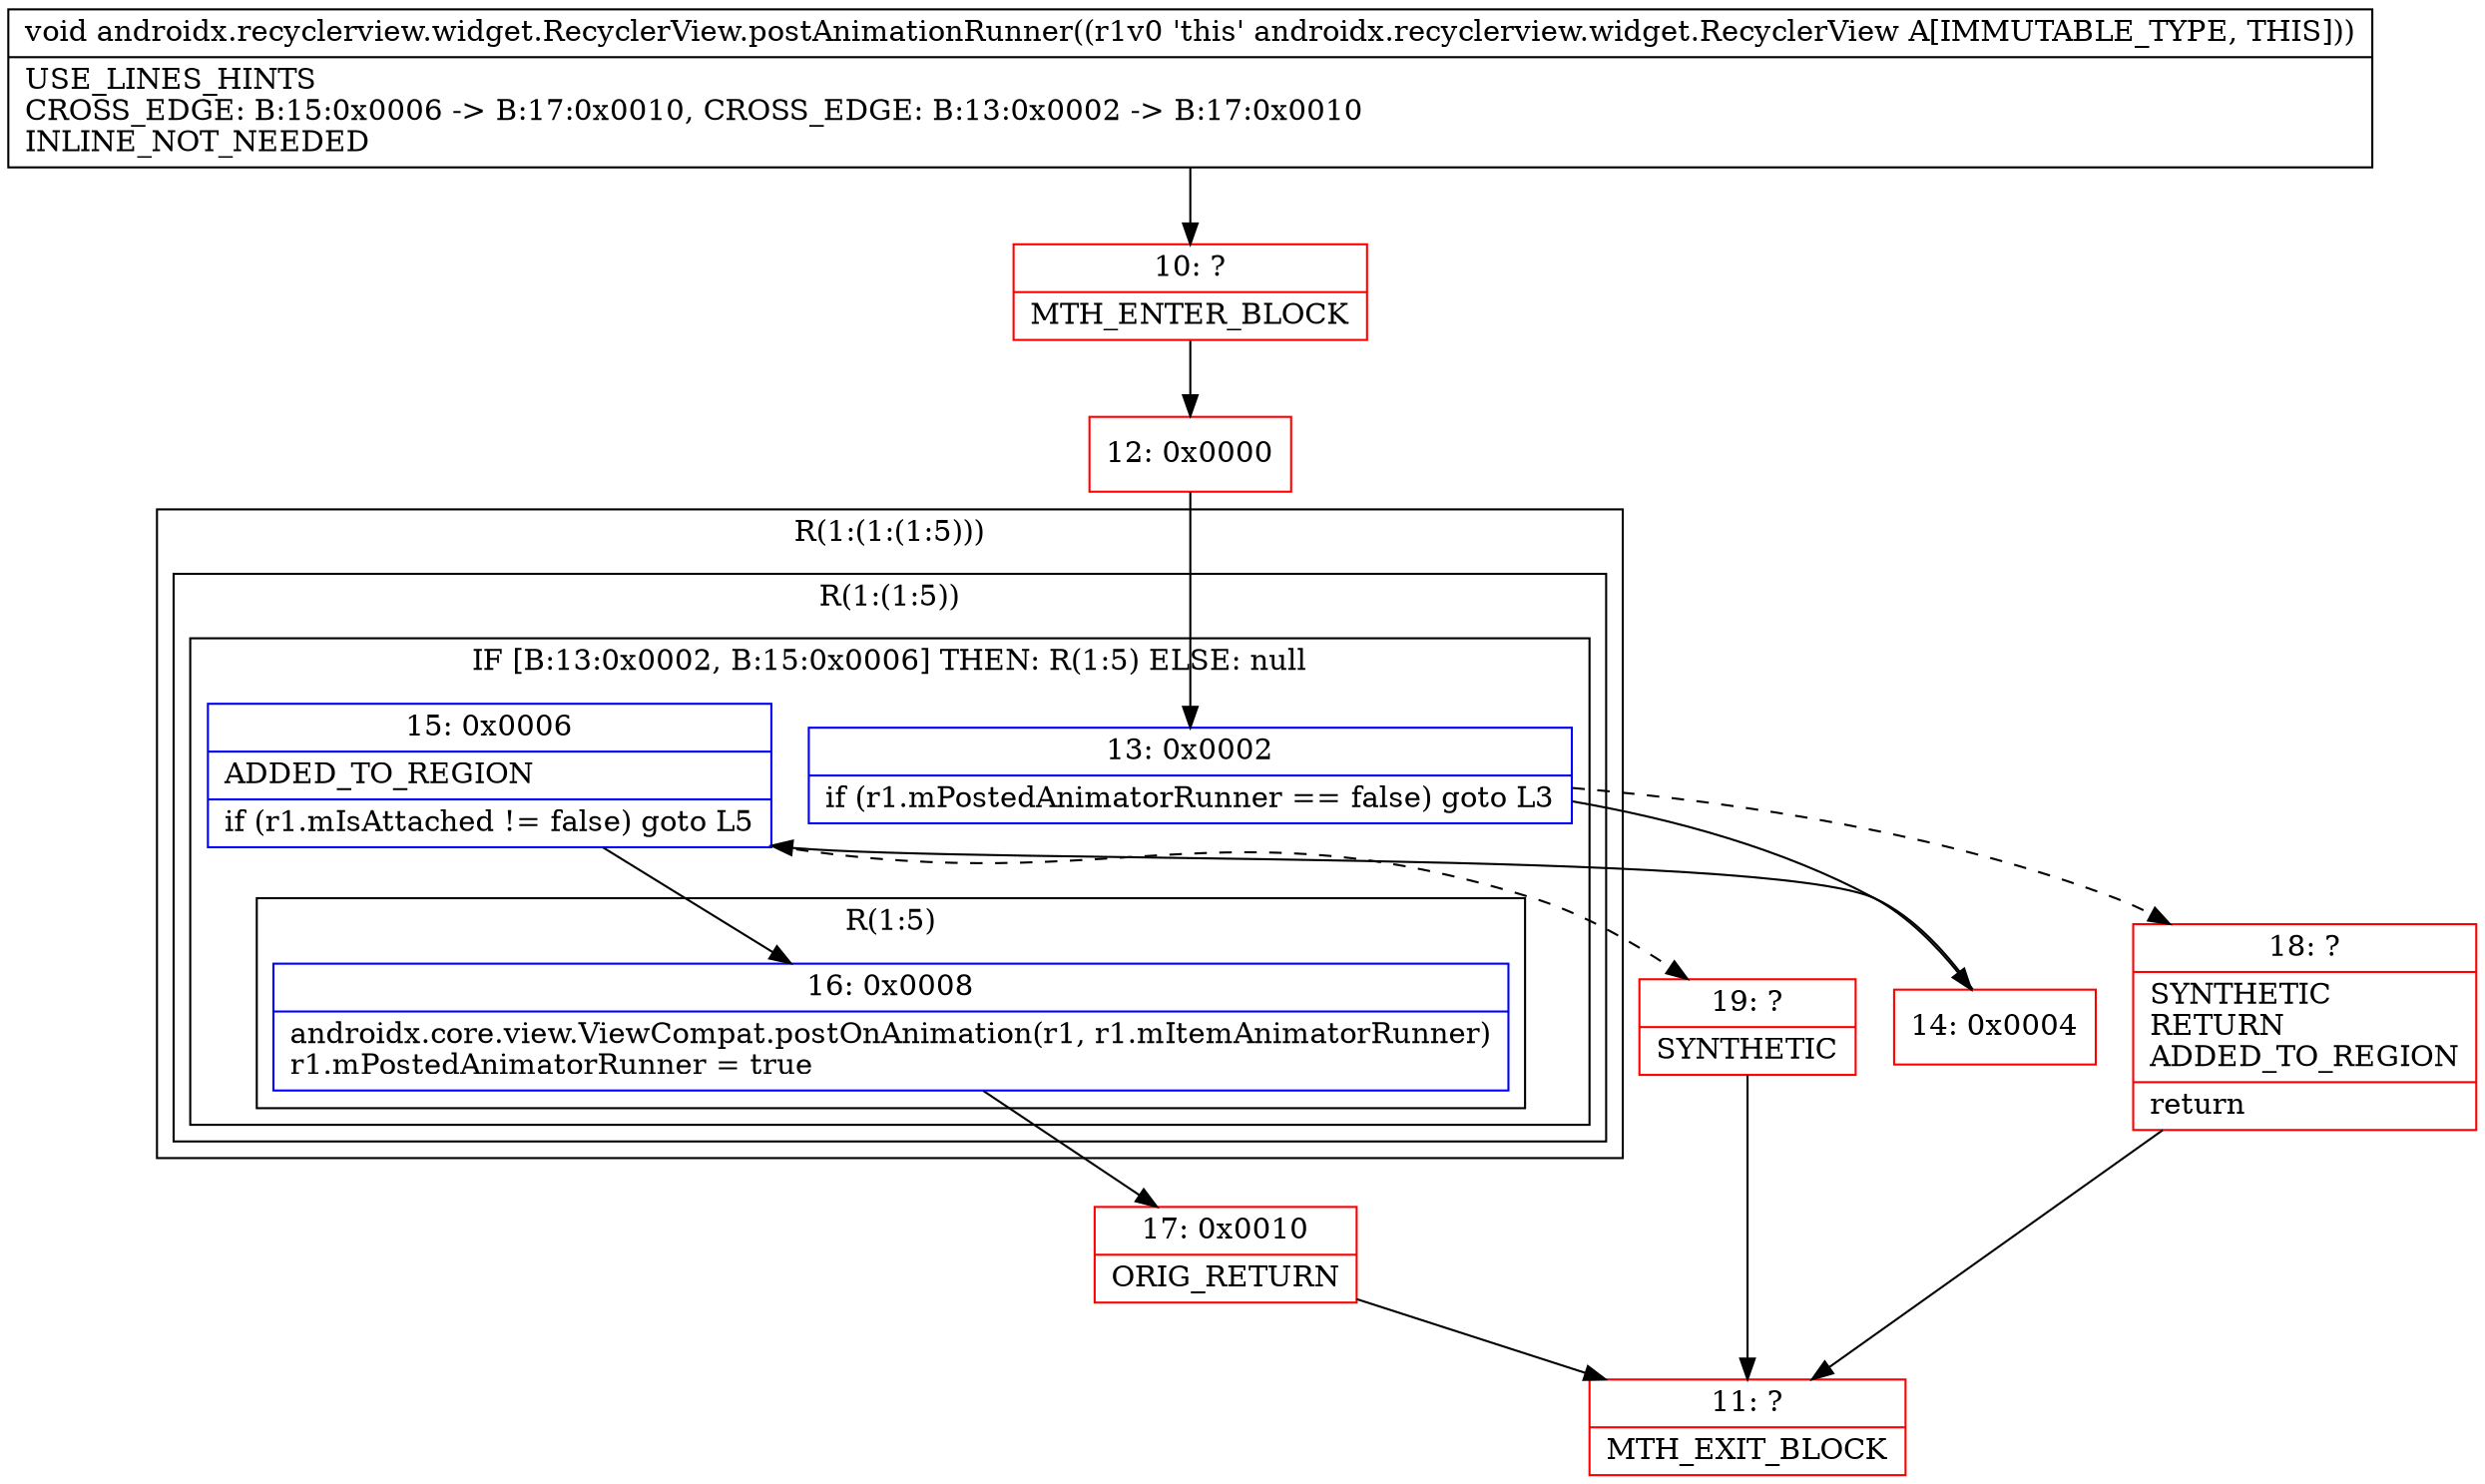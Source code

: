 digraph "CFG forandroidx.recyclerview.widget.RecyclerView.postAnimationRunner()V" {
subgraph cluster_Region_1824415234 {
label = "R(1:(1:(1:5)))";
node [shape=record,color=blue];
subgraph cluster_Region_1111061403 {
label = "R(1:(1:5))";
node [shape=record,color=blue];
subgraph cluster_IfRegion_1963885612 {
label = "IF [B:13:0x0002, B:15:0x0006] THEN: R(1:5) ELSE: null";
node [shape=record,color=blue];
Node_13 [shape=record,label="{13\:\ 0x0002|if (r1.mPostedAnimatorRunner == false) goto L3\l}"];
Node_15 [shape=record,label="{15\:\ 0x0006|ADDED_TO_REGION\l|if (r1.mIsAttached != false) goto L5\l}"];
subgraph cluster_Region_436321760 {
label = "R(1:5)";
node [shape=record,color=blue];
Node_16 [shape=record,label="{16\:\ 0x0008|androidx.core.view.ViewCompat.postOnAnimation(r1, r1.mItemAnimatorRunner)\lr1.mPostedAnimatorRunner = true\l}"];
}
}
}
}
Node_10 [shape=record,color=red,label="{10\:\ ?|MTH_ENTER_BLOCK\l}"];
Node_12 [shape=record,color=red,label="{12\:\ 0x0000}"];
Node_14 [shape=record,color=red,label="{14\:\ 0x0004}"];
Node_17 [shape=record,color=red,label="{17\:\ 0x0010|ORIG_RETURN\l}"];
Node_11 [shape=record,color=red,label="{11\:\ ?|MTH_EXIT_BLOCK\l}"];
Node_19 [shape=record,color=red,label="{19\:\ ?|SYNTHETIC\l}"];
Node_18 [shape=record,color=red,label="{18\:\ ?|SYNTHETIC\lRETURN\lADDED_TO_REGION\l|return\l}"];
MethodNode[shape=record,label="{void androidx.recyclerview.widget.RecyclerView.postAnimationRunner((r1v0 'this' androidx.recyclerview.widget.RecyclerView A[IMMUTABLE_TYPE, THIS]))  | USE_LINES_HINTS\lCROSS_EDGE: B:15:0x0006 \-\> B:17:0x0010, CROSS_EDGE: B:13:0x0002 \-\> B:17:0x0010\lINLINE_NOT_NEEDED\l}"];
MethodNode -> Node_10;Node_13 -> Node_14;
Node_13 -> Node_18[style=dashed];
Node_15 -> Node_16;
Node_15 -> Node_19[style=dashed];
Node_16 -> Node_17;
Node_10 -> Node_12;
Node_12 -> Node_13;
Node_14 -> Node_15;
Node_17 -> Node_11;
Node_19 -> Node_11;
Node_18 -> Node_11;
}

